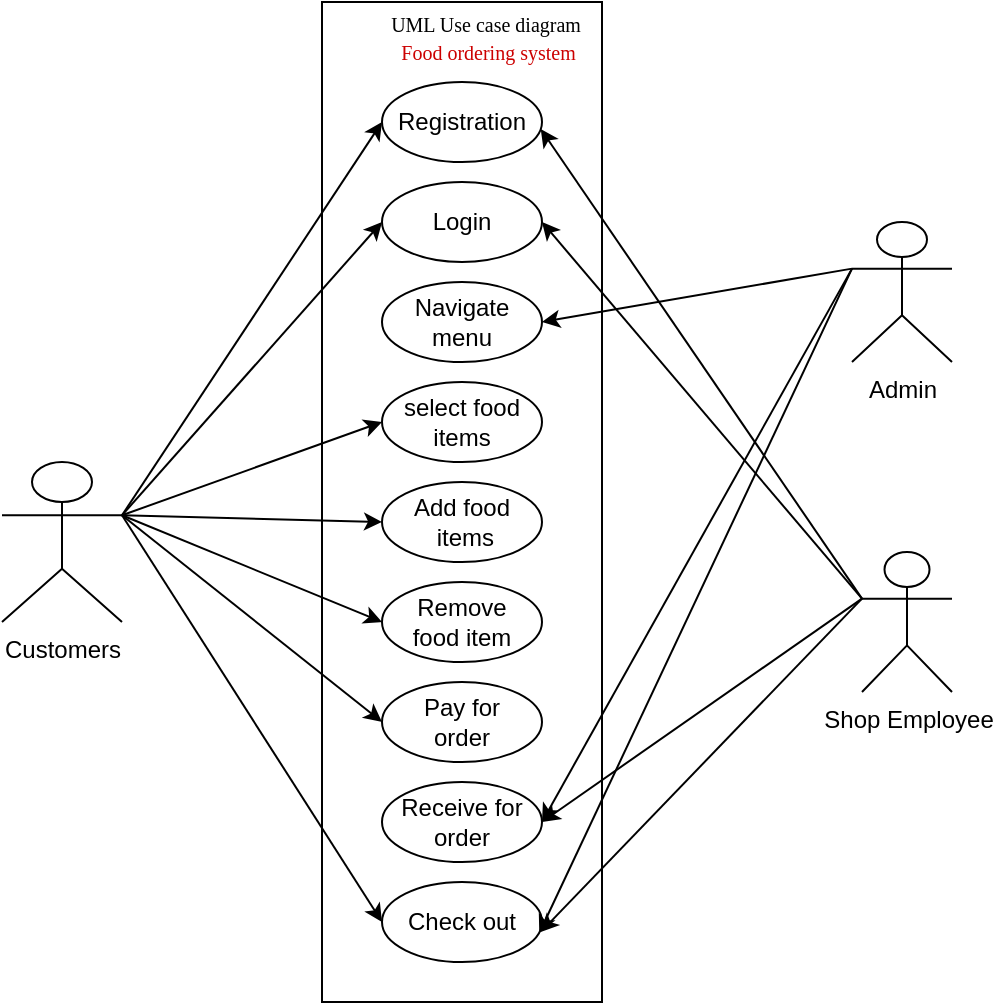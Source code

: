 <mxfile version="18.1.2" type="device"><diagram id="P0IAJULuaEJrMbfBgOTa" name="Page-1"><mxGraphModel dx="796" dy="432" grid="1" gridSize="10" guides="1" tooltips="1" connect="1" arrows="1" fold="1" page="1" pageScale="1" pageWidth="827" pageHeight="1169" math="0" shadow="0"><root><mxCell id="0"/><mxCell id="1" parent="0"/><mxCell id="-3FOA3cYDr1RndaGwnrf-2" value="" style="rounded=0;whiteSpace=wrap;html=1;strokeWidth=1;" vertex="1" parent="1"><mxGeometry x="310" width="140" height="500" as="geometry"/></mxCell><mxCell id="9dzqrQI-9zKeYGaC31Uo-1" value="Registration" style="ellipse;whiteSpace=wrap;html=1;" parent="1" vertex="1"><mxGeometry x="340" y="40" width="80" height="40" as="geometry"/></mxCell><mxCell id="9dzqrQI-9zKeYGaC31Uo-2" value="Login" style="ellipse;whiteSpace=wrap;html=1;" parent="1" vertex="1"><mxGeometry x="340" y="90" width="80" height="40" as="geometry"/></mxCell><mxCell id="9dzqrQI-9zKeYGaC31Uo-3" value="Navigate menu" style="ellipse;whiteSpace=wrap;html=1;" parent="1" vertex="1"><mxGeometry x="340" y="140" width="80" height="40" as="geometry"/></mxCell><mxCell id="9dzqrQI-9zKeYGaC31Uo-4" value="select food&lt;br&gt;items" style="ellipse;whiteSpace=wrap;html=1;" parent="1" vertex="1"><mxGeometry x="340" y="190" width="80" height="40" as="geometry"/></mxCell><mxCell id="9dzqrQI-9zKeYGaC31Uo-5" value="Add food&lt;br&gt;&amp;nbsp;items" style="ellipse;whiteSpace=wrap;html=1;" parent="1" vertex="1"><mxGeometry x="340" y="240" width="80" height="40" as="geometry"/></mxCell><mxCell id="-40qXsgLoGxrB6QKQLBd-1" value="Remove&lt;br&gt;food item" style="ellipse;whiteSpace=wrap;html=1;" parent="1" vertex="1"><mxGeometry x="340" y="290" width="80" height="40" as="geometry"/></mxCell><mxCell id="-40qXsgLoGxrB6QKQLBd-2" value="Pay for&lt;br&gt;order" style="ellipse;whiteSpace=wrap;html=1;" parent="1" vertex="1"><mxGeometry x="340" y="340" width="80" height="40" as="geometry"/></mxCell><mxCell id="-40qXsgLoGxrB6QKQLBd-3" value="Receive for&lt;br&gt;order" style="ellipse;whiteSpace=wrap;html=1;" parent="1" vertex="1"><mxGeometry x="340" y="390" width="80" height="40" as="geometry"/></mxCell><mxCell id="-40qXsgLoGxrB6QKQLBd-4" value="Check out" style="ellipse;whiteSpace=wrap;html=1;" parent="1" vertex="1"><mxGeometry x="340" y="440" width="80" height="40" as="geometry"/></mxCell><mxCell id="-40qXsgLoGxrB6QKQLBd-5" value="Customers" style="shape=umlActor;verticalLabelPosition=bottom;verticalAlign=top;html=1;outlineConnect=0;" parent="1" vertex="1"><mxGeometry x="150" y="230" width="60" height="80" as="geometry"/></mxCell><mxCell id="-40qXsgLoGxrB6QKQLBd-6" value="Admin" style="shape=umlActor;verticalLabelPosition=bottom;verticalAlign=top;html=1;outlineConnect=0;" parent="1" vertex="1"><mxGeometry x="575" y="110" width="50" height="70" as="geometry"/></mxCell><mxCell id="-40qXsgLoGxrB6QKQLBd-7" value="Shop Employee" style="shape=umlActor;verticalLabelPosition=bottom;verticalAlign=top;html=1;outlineConnect=0;" parent="1" vertex="1"><mxGeometry x="580" y="275" width="45" height="70" as="geometry"/></mxCell><mxCell id="-40qXsgLoGxrB6QKQLBd-8" value="" style="endArrow=classic;html=1;rounded=0;exitX=1;exitY=0.333;exitDx=0;exitDy=0;exitPerimeter=0;entryX=0;entryY=0.5;entryDx=0;entryDy=0;" parent="1" source="-40qXsgLoGxrB6QKQLBd-5" target="9dzqrQI-9zKeYGaC31Uo-2" edge="1"><mxGeometry width="50" height="50" relative="1" as="geometry"><mxPoint x="380" y="450" as="sourcePoint"/><mxPoint x="430" y="400" as="targetPoint"/></mxGeometry></mxCell><mxCell id="-40qXsgLoGxrB6QKQLBd-9" value="" style="endArrow=classic;html=1;rounded=0;exitX=1;exitY=0.333;exitDx=0;exitDy=0;exitPerimeter=0;entryX=0;entryY=0.5;entryDx=0;entryDy=0;" parent="1" source="-40qXsgLoGxrB6QKQLBd-5" target="9dzqrQI-9zKeYGaC31Uo-1" edge="1"><mxGeometry width="50" height="50" relative="1" as="geometry"><mxPoint x="380" y="380" as="sourcePoint"/><mxPoint x="430" y="330" as="targetPoint"/></mxGeometry></mxCell><mxCell id="-40qXsgLoGxrB6QKQLBd-10" value="" style="endArrow=classic;html=1;rounded=0;exitX=1;exitY=0.333;exitDx=0;exitDy=0;exitPerimeter=0;entryX=0;entryY=0.5;entryDx=0;entryDy=0;" parent="1" source="-40qXsgLoGxrB6QKQLBd-5" target="9dzqrQI-9zKeYGaC31Uo-4" edge="1"><mxGeometry width="50" height="50" relative="1" as="geometry"><mxPoint x="380" y="420" as="sourcePoint"/><mxPoint x="430" y="370" as="targetPoint"/></mxGeometry></mxCell><mxCell id="-40qXsgLoGxrB6QKQLBd-11" value="" style="endArrow=classic;html=1;rounded=0;exitX=1;exitY=0.333;exitDx=0;exitDy=0;exitPerimeter=0;entryX=0;entryY=0.5;entryDx=0;entryDy=0;" parent="1" source="-40qXsgLoGxrB6QKQLBd-5" target="9dzqrQI-9zKeYGaC31Uo-5" edge="1"><mxGeometry width="50" height="50" relative="1" as="geometry"><mxPoint x="380" y="420" as="sourcePoint"/><mxPoint x="430" y="370" as="targetPoint"/></mxGeometry></mxCell><mxCell id="-40qXsgLoGxrB6QKQLBd-12" value="" style="endArrow=classic;html=1;rounded=0;exitX=1;exitY=0.333;exitDx=0;exitDy=0;exitPerimeter=0;entryX=0;entryY=0.5;entryDx=0;entryDy=0;" parent="1" source="-40qXsgLoGxrB6QKQLBd-5" target="-40qXsgLoGxrB6QKQLBd-1" edge="1"><mxGeometry width="50" height="50" relative="1" as="geometry"><mxPoint x="380" y="620" as="sourcePoint"/><mxPoint x="430" y="570" as="targetPoint"/></mxGeometry></mxCell><mxCell id="-40qXsgLoGxrB6QKQLBd-13" value="" style="endArrow=classic;html=1;rounded=0;exitX=1;exitY=0.333;exitDx=0;exitDy=0;exitPerimeter=0;entryX=0;entryY=0.5;entryDx=0;entryDy=0;" parent="1" source="-40qXsgLoGxrB6QKQLBd-5" target="-40qXsgLoGxrB6QKQLBd-2" edge="1"><mxGeometry width="50" height="50" relative="1" as="geometry"><mxPoint x="380" y="740" as="sourcePoint"/><mxPoint x="430" y="690" as="targetPoint"/></mxGeometry></mxCell><mxCell id="-40qXsgLoGxrB6QKQLBd-14" value="" style="endArrow=classic;html=1;rounded=0;exitX=1;exitY=0.333;exitDx=0;exitDy=0;exitPerimeter=0;entryX=0;entryY=0.5;entryDx=0;entryDy=0;" parent="1" source="-40qXsgLoGxrB6QKQLBd-5" target="-40qXsgLoGxrB6QKQLBd-4" edge="1"><mxGeometry width="50" height="50" relative="1" as="geometry"><mxPoint x="380" y="710" as="sourcePoint"/><mxPoint x="430" y="660" as="targetPoint"/></mxGeometry></mxCell><mxCell id="-40qXsgLoGxrB6QKQLBd-15" value="" style="endArrow=classic;html=1;rounded=0;entryX=1;entryY=0.5;entryDx=0;entryDy=0;exitX=0;exitY=0.333;exitDx=0;exitDy=0;exitPerimeter=0;" parent="1" source="-40qXsgLoGxrB6QKQLBd-6" target="9dzqrQI-9zKeYGaC31Uo-3" edge="1"><mxGeometry width="50" height="50" relative="1" as="geometry"><mxPoint x="380" y="310" as="sourcePoint"/><mxPoint x="430" y="260" as="targetPoint"/></mxGeometry></mxCell><mxCell id="-40qXsgLoGxrB6QKQLBd-16" value="" style="endArrow=classic;html=1;rounded=0;exitX=0;exitY=0.333;exitDx=0;exitDy=0;exitPerimeter=0;entryX=1;entryY=0.5;entryDx=0;entryDy=0;" parent="1" source="-40qXsgLoGxrB6QKQLBd-6" target="-40qXsgLoGxrB6QKQLBd-3" edge="1"><mxGeometry width="50" height="50" relative="1" as="geometry"><mxPoint x="620" y="470" as="sourcePoint"/><mxPoint x="530" y="600" as="targetPoint"/></mxGeometry></mxCell><mxCell id="-40qXsgLoGxrB6QKQLBd-17" value="" style="endArrow=classic;html=1;rounded=0;exitX=0;exitY=0.333;exitDx=0;exitDy=0;exitPerimeter=0;entryX=0.983;entryY=0.638;entryDx=0;entryDy=0;entryPerimeter=0;" parent="1" source="-40qXsgLoGxrB6QKQLBd-6" target="-40qXsgLoGxrB6QKQLBd-4" edge="1"><mxGeometry width="50" height="50" relative="1" as="geometry"><mxPoint x="380" y="510" as="sourcePoint"/><mxPoint x="430" y="460" as="targetPoint"/></mxGeometry></mxCell><mxCell id="-40qXsgLoGxrB6QKQLBd-19" value="" style="endArrow=classic;html=1;rounded=0;exitX=0;exitY=0.333;exitDx=0;exitDy=0;exitPerimeter=0;entryX=0.992;entryY=0.588;entryDx=0;entryDy=0;entryPerimeter=0;" parent="1" source="-40qXsgLoGxrB6QKQLBd-7" target="9dzqrQI-9zKeYGaC31Uo-1" edge="1"><mxGeometry width="50" height="50" relative="1" as="geometry"><mxPoint x="380" y="540" as="sourcePoint"/><mxPoint x="430" y="490" as="targetPoint"/></mxGeometry></mxCell><mxCell id="-40qXsgLoGxrB6QKQLBd-20" value="" style="endArrow=classic;html=1;rounded=0;exitX=0;exitY=0.333;exitDx=0;exitDy=0;exitPerimeter=0;entryX=1;entryY=0.5;entryDx=0;entryDy=0;" parent="1" source="-40qXsgLoGxrB6QKQLBd-7" target="9dzqrQI-9zKeYGaC31Uo-2" edge="1"><mxGeometry width="50" height="50" relative="1" as="geometry"><mxPoint x="380" y="570" as="sourcePoint"/><mxPoint x="430" y="520" as="targetPoint"/></mxGeometry></mxCell><mxCell id="-40qXsgLoGxrB6QKQLBd-21" value="" style="endArrow=classic;html=1;rounded=0;exitX=0;exitY=0.333;exitDx=0;exitDy=0;exitPerimeter=0;entryX=1;entryY=0.5;entryDx=0;entryDy=0;" parent="1" source="-40qXsgLoGxrB6QKQLBd-7" target="-40qXsgLoGxrB6QKQLBd-3" edge="1"><mxGeometry width="50" height="50" relative="1" as="geometry"><mxPoint x="380" y="620" as="sourcePoint"/><mxPoint x="430" y="570" as="targetPoint"/></mxGeometry></mxCell><mxCell id="-40qXsgLoGxrB6QKQLBd-22" value="" style="endArrow=classic;html=1;rounded=0;exitX=0;exitY=0.333;exitDx=0;exitDy=0;exitPerimeter=0;entryX=0.992;entryY=0.625;entryDx=0;entryDy=0;entryPerimeter=0;" parent="1" source="-40qXsgLoGxrB6QKQLBd-7" target="-40qXsgLoGxrB6QKQLBd-4" edge="1"><mxGeometry width="50" height="50" relative="1" as="geometry"><mxPoint x="380" y="810" as="sourcePoint"/><mxPoint x="430" y="760" as="targetPoint"/></mxGeometry></mxCell><mxCell id="-3FOA3cYDr1RndaGwnrf-3" value="&lt;span style=&quot;font-size: 10px; font-family: &amp;quot;Times New Roman&amp;quot;; background-color: initial;&quot;&gt;UML Use case diagram&lt;/span&gt;&lt;br&gt;&lt;blockquote style=&quot;margin: 0 0 0 40px; border: none; padding: 0px;&quot;&gt;&lt;/blockquote&gt;&lt;span style=&quot;background-color: initial; font-family: &amp;quot;Times New Roman&amp;quot;; font-size: 10px;&quot;&gt;&lt;font color=&quot;#000099&quot;&gt;&lt;b&gt;&amp;nbsp;&lt;/b&gt;&lt;/font&gt;&lt;font color=&quot;#cc0000&quot;&gt;Food ordering system&lt;/font&gt;&lt;/span&gt;&lt;br&gt;&lt;blockquote style=&quot;margin: 0 0 0 40px; border: none; padding: 0px;&quot;&gt;&lt;blockquote style=&quot;margin: 0 0 0 40px; border: none; padding: 0px;&quot;&gt;&lt;font face=&quot;Times New Roman&quot; style=&quot;line-height: 1; font-size: 10px;&quot;&gt;&lt;br&gt;&lt;/font&gt;&lt;/blockquote&gt;&lt;/blockquote&gt;" style="text;html=1;strokeColor=none;fillColor=none;align=center;verticalAlign=middle;whiteSpace=wrap;rounded=0;" vertex="1" parent="1"><mxGeometry x="322" y="10" width="140" height="30" as="geometry"/></mxCell></root></mxGraphModel></diagram></mxfile>